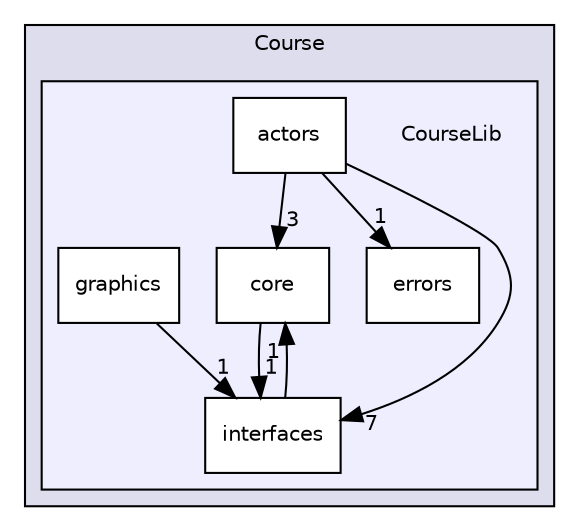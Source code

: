 digraph "Course/CourseLib" {
  compound=true
  node [ fontsize="10", fontname="Helvetica"];
  edge [ labelfontsize="10", labelfontname="Helvetica"];
  subgraph clusterdir_e6896a8a5f37dc8990fe861f004b1f70 {
    graph [ bgcolor="#ddddee", pencolor="black", label="Course" fontname="Helvetica", fontsize="10", URL="dir_e6896a8a5f37dc8990fe861f004b1f70.html"]
  subgraph clusterdir_073dd5d248e348c36f44047f329142b1 {
    graph [ bgcolor="#eeeeff", pencolor="black", label="" URL="dir_073dd5d248e348c36f44047f329142b1.html"];
    dir_073dd5d248e348c36f44047f329142b1 [shape=plaintext label="CourseLib"];
    dir_5a677f39e1b1e98afbb3471e974187bf [shape=box label="actors" color="black" fillcolor="white" style="filled" URL="dir_5a677f39e1b1e98afbb3471e974187bf.html"];
    dir_f0c2f1e2669e4839cf697743412b9102 [shape=box label="core" color="black" fillcolor="white" style="filled" URL="dir_f0c2f1e2669e4839cf697743412b9102.html"];
    dir_eaf88a8a66681dd22d120b76a51387e2 [shape=box label="errors" color="black" fillcolor="white" style="filled" URL="dir_eaf88a8a66681dd22d120b76a51387e2.html"];
    dir_d52b4591e84c32d25458d8cd7834762a [shape=box label="graphics" color="black" fillcolor="white" style="filled" URL="dir_d52b4591e84c32d25458d8cd7834762a.html"];
    dir_31ecbf5764a97f048ee4b40f23fa60f9 [shape=box label="interfaces" color="black" fillcolor="white" style="filled" URL="dir_31ecbf5764a97f048ee4b40f23fa60f9.html"];
  }
  }
  dir_31ecbf5764a97f048ee4b40f23fa60f9->dir_f0c2f1e2669e4839cf697743412b9102 [headlabel="1", labeldistance=1.5 headhref="dir_000006_000003.html"];
  dir_d52b4591e84c32d25458d8cd7834762a->dir_31ecbf5764a97f048ee4b40f23fa60f9 [headlabel="1", labeldistance=1.5 headhref="dir_000005_000006.html"];
  dir_5a677f39e1b1e98afbb3471e974187bf->dir_eaf88a8a66681dd22d120b76a51387e2 [headlabel="1", labeldistance=1.5 headhref="dir_000002_000004.html"];
  dir_5a677f39e1b1e98afbb3471e974187bf->dir_31ecbf5764a97f048ee4b40f23fa60f9 [headlabel="7", labeldistance=1.5 headhref="dir_000002_000006.html"];
  dir_5a677f39e1b1e98afbb3471e974187bf->dir_f0c2f1e2669e4839cf697743412b9102 [headlabel="3", labeldistance=1.5 headhref="dir_000002_000003.html"];
  dir_f0c2f1e2669e4839cf697743412b9102->dir_31ecbf5764a97f048ee4b40f23fa60f9 [headlabel="1", labeldistance=1.5 headhref="dir_000003_000006.html"];
}
